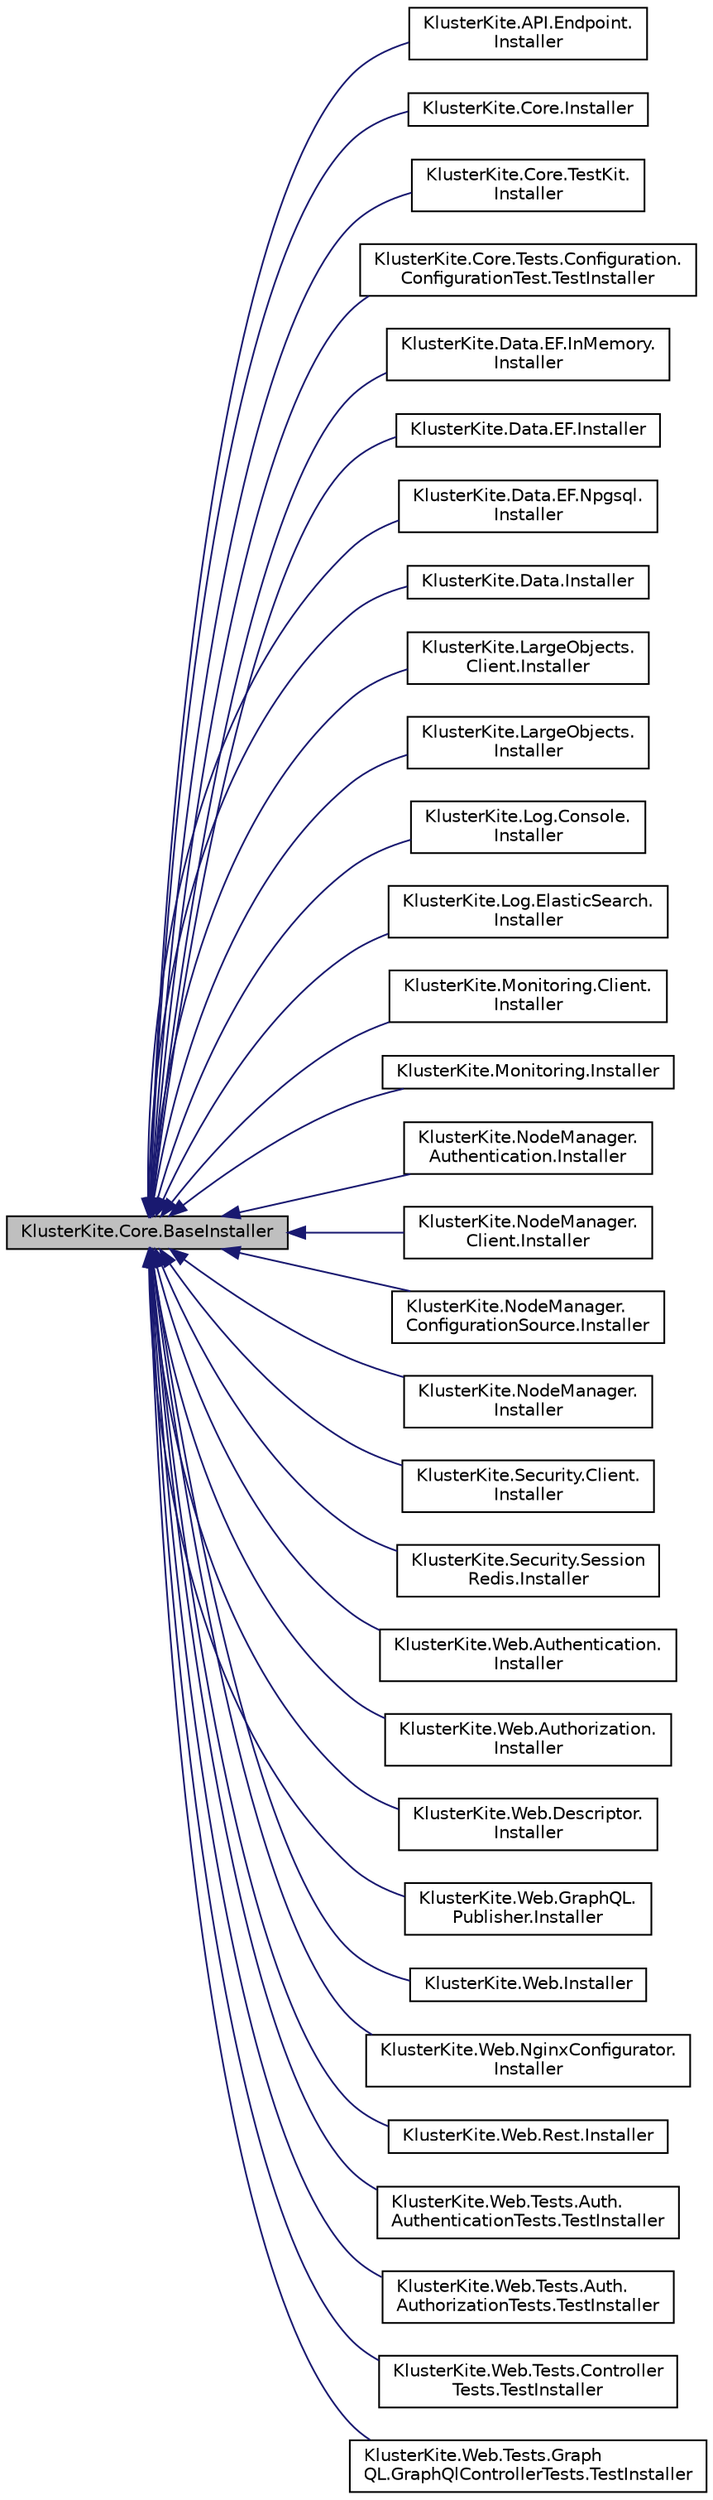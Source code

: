 digraph "KlusterKite.Core.BaseInstaller"
{
  edge [fontname="Helvetica",fontsize="10",labelfontname="Helvetica",labelfontsize="10"];
  node [fontname="Helvetica",fontsize="10",shape=record];
  rankdir="LR";
  Node0 [label="KlusterKite.Core.BaseInstaller",height=0.2,width=0.4,color="black", fillcolor="grey75", style="filled", fontcolor="black"];
  Node0 -> Node1 [dir="back",color="midnightblue",fontsize="10",style="solid",fontname="Helvetica"];
  Node1 [label="KlusterKite.API.Endpoint.\lInstaller",height=0.2,width=0.4,color="black", fillcolor="white", style="filled",URL="$class_kluster_kite_1_1_a_p_i_1_1_endpoint_1_1_installer.html",tooltip="Installing components from current library "];
  Node0 -> Node2 [dir="back",color="midnightblue",fontsize="10",style="solid",fontname="Helvetica"];
  Node2 [label="KlusterKite.Core.Installer",height=0.2,width=0.4,color="black", fillcolor="white", style="filled",URL="$class_kluster_kite_1_1_core_1_1_installer.html",tooltip="Installing components from current library "];
  Node0 -> Node3 [dir="back",color="midnightblue",fontsize="10",style="solid",fontname="Helvetica"];
  Node3 [label="KlusterKite.Core.TestKit.\lInstaller",height=0.2,width=0.4,color="black", fillcolor="white", style="filled",URL="$class_kluster_kite_1_1_core_1_1_test_kit_1_1_installer.html",tooltip="Installing components from current library "];
  Node0 -> Node4 [dir="back",color="midnightblue",fontsize="10",style="solid",fontname="Helvetica"];
  Node4 [label="KlusterKite.Core.Tests.Configuration.\lConfigurationTest.TestInstaller",height=0.2,width=0.4,color="black", fillcolor="white", style="filled",URL="$class_kluster_kite_1_1_core_1_1_tests_1_1_configuration_1_1_configuration_test_1_1_test_installer.html",tooltip="The test installer "];
  Node0 -> Node5 [dir="back",color="midnightblue",fontsize="10",style="solid",fontname="Helvetica"];
  Node5 [label="KlusterKite.Data.EF.InMemory.\lInstaller",height=0.2,width=0.4,color="black", fillcolor="white", style="filled",URL="$class_kluster_kite_1_1_data_1_1_e_f_1_1_in_memory_1_1_installer.html",tooltip="Installing components from current library "];
  Node0 -> Node6 [dir="back",color="midnightblue",fontsize="10",style="solid",fontname="Helvetica"];
  Node6 [label="KlusterKite.Data.EF.Installer",height=0.2,width=0.4,color="black", fillcolor="white", style="filled",URL="$class_kluster_kite_1_1_data_1_1_e_f_1_1_installer.html",tooltip="Installing components from current library "];
  Node0 -> Node7 [dir="back",color="midnightblue",fontsize="10",style="solid",fontname="Helvetica"];
  Node7 [label="KlusterKite.Data.EF.Npgsql.\lInstaller",height=0.2,width=0.4,color="black", fillcolor="white", style="filled",URL="$class_kluster_kite_1_1_data_1_1_e_f_1_1_npgsql_1_1_installer.html",tooltip="Installing components from current library "];
  Node0 -> Node8 [dir="back",color="midnightblue",fontsize="10",style="solid",fontname="Helvetica"];
  Node8 [label="KlusterKite.Data.Installer",height=0.2,width=0.4,color="black", fillcolor="white", style="filled",URL="$class_kluster_kite_1_1_data_1_1_installer.html",tooltip="Installing components from current library "];
  Node0 -> Node9 [dir="back",color="midnightblue",fontsize="10",style="solid",fontname="Helvetica"];
  Node9 [label="KlusterKite.LargeObjects.\lClient.Installer",height=0.2,width=0.4,color="black", fillcolor="white", style="filled",URL="$class_kluster_kite_1_1_large_objects_1_1_client_1_1_installer.html",tooltip="Installing components from current library "];
  Node0 -> Node10 [dir="back",color="midnightblue",fontsize="10",style="solid",fontname="Helvetica"];
  Node10 [label="KlusterKite.LargeObjects.\lInstaller",height=0.2,width=0.4,color="black", fillcolor="white", style="filled",URL="$class_kluster_kite_1_1_large_objects_1_1_installer.html",tooltip="Installing components from current library "];
  Node0 -> Node11 [dir="back",color="midnightblue",fontsize="10",style="solid",fontname="Helvetica"];
  Node11 [label="KlusterKite.Log.Console.\lInstaller",height=0.2,width=0.4,color="black", fillcolor="white", style="filled",URL="$class_kluster_kite_1_1_log_1_1_console_1_1_installer.html",tooltip="Installing components from current library "];
  Node0 -> Node12 [dir="back",color="midnightblue",fontsize="10",style="solid",fontname="Helvetica"];
  Node12 [label="KlusterKite.Log.ElasticSearch.\lInstaller",height=0.2,width=0.4,color="black", fillcolor="white", style="filled",URL="$class_kluster_kite_1_1_log_1_1_elastic_search_1_1_installer.html",tooltip="Installing components from current library "];
  Node0 -> Node13 [dir="back",color="midnightblue",fontsize="10",style="solid",fontname="Helvetica"];
  Node13 [label="KlusterKite.Monitoring.Client.\lInstaller",height=0.2,width=0.4,color="black", fillcolor="white", style="filled",URL="$class_kluster_kite_1_1_monitoring_1_1_client_1_1_installer.html",tooltip="Installing components from current library "];
  Node0 -> Node14 [dir="back",color="midnightblue",fontsize="10",style="solid",fontname="Helvetica"];
  Node14 [label="KlusterKite.Monitoring.Installer",height=0.2,width=0.4,color="black", fillcolor="white", style="filled",URL="$class_kluster_kite_1_1_monitoring_1_1_installer.html",tooltip="Installing components from current library "];
  Node0 -> Node15 [dir="back",color="midnightblue",fontsize="10",style="solid",fontname="Helvetica"];
  Node15 [label="KlusterKite.NodeManager.\lAuthentication.Installer",height=0.2,width=0.4,color="black", fillcolor="white", style="filled",URL="$class_kluster_kite_1_1_node_manager_1_1_authentication_1_1_installer.html",tooltip="Installing components from current library "];
  Node0 -> Node16 [dir="back",color="midnightblue",fontsize="10",style="solid",fontname="Helvetica"];
  Node16 [label="KlusterKite.NodeManager.\lClient.Installer",height=0.2,width=0.4,color="black", fillcolor="white", style="filled",URL="$class_kluster_kite_1_1_node_manager_1_1_client_1_1_installer.html",tooltip="Installing components from current library "];
  Node0 -> Node17 [dir="back",color="midnightblue",fontsize="10",style="solid",fontname="Helvetica"];
  Node17 [label="KlusterKite.NodeManager.\lConfigurationSource.Installer",height=0.2,width=0.4,color="black", fillcolor="white", style="filled",URL="$class_kluster_kite_1_1_node_manager_1_1_configuration_source_1_1_installer.html",tooltip="Installing components from current library "];
  Node0 -> Node18 [dir="back",color="midnightblue",fontsize="10",style="solid",fontname="Helvetica"];
  Node18 [label="KlusterKite.NodeManager.\lInstaller",height=0.2,width=0.4,color="black", fillcolor="white", style="filled",URL="$class_kluster_kite_1_1_node_manager_1_1_installer.html",tooltip="Installing components from current library "];
  Node0 -> Node19 [dir="back",color="midnightblue",fontsize="10",style="solid",fontname="Helvetica"];
  Node19 [label="KlusterKite.Security.Client.\lInstaller",height=0.2,width=0.4,color="black", fillcolor="white", style="filled",URL="$class_kluster_kite_1_1_security_1_1_client_1_1_installer.html",tooltip="Installing components from current library "];
  Node0 -> Node20 [dir="back",color="midnightblue",fontsize="10",style="solid",fontname="Helvetica"];
  Node20 [label="KlusterKite.Security.Session\lRedis.Installer",height=0.2,width=0.4,color="black", fillcolor="white", style="filled",URL="$class_kluster_kite_1_1_security_1_1_session_redis_1_1_installer.html",tooltip="Installing components from current library "];
  Node0 -> Node21 [dir="back",color="midnightblue",fontsize="10",style="solid",fontname="Helvetica"];
  Node21 [label="KlusterKite.Web.Authentication.\lInstaller",height=0.2,width=0.4,color="black", fillcolor="white", style="filled",URL="$class_kluster_kite_1_1_web_1_1_authentication_1_1_installer.html",tooltip="Installing components from current library "];
  Node0 -> Node22 [dir="back",color="midnightblue",fontsize="10",style="solid",fontname="Helvetica"];
  Node22 [label="KlusterKite.Web.Authorization.\lInstaller",height=0.2,width=0.4,color="black", fillcolor="white", style="filled",URL="$class_kluster_kite_1_1_web_1_1_authorization_1_1_installer.html",tooltip="Installing components from current library "];
  Node0 -> Node23 [dir="back",color="midnightblue",fontsize="10",style="solid",fontname="Helvetica"];
  Node23 [label="KlusterKite.Web.Descriptor.\lInstaller",height=0.2,width=0.4,color="black", fillcolor="white", style="filled",URL="$class_kluster_kite_1_1_web_1_1_descriptor_1_1_installer.html",tooltip="Installing components from current library "];
  Node0 -> Node24 [dir="back",color="midnightblue",fontsize="10",style="solid",fontname="Helvetica"];
  Node24 [label="KlusterKite.Web.GraphQL.\lPublisher.Installer",height=0.2,width=0.4,color="black", fillcolor="white", style="filled",URL="$class_kluster_kite_1_1_web_1_1_graph_q_l_1_1_publisher_1_1_installer.html",tooltip="Installing components from current library "];
  Node0 -> Node25 [dir="back",color="midnightblue",fontsize="10",style="solid",fontname="Helvetica"];
  Node25 [label="KlusterKite.Web.Installer",height=0.2,width=0.4,color="black", fillcolor="white", style="filled",URL="$class_kluster_kite_1_1_web_1_1_installer.html",tooltip="Installing components from current library "];
  Node0 -> Node26 [dir="back",color="midnightblue",fontsize="10",style="solid",fontname="Helvetica"];
  Node26 [label="KlusterKite.Web.NginxConfigurator.\lInstaller",height=0.2,width=0.4,color="black", fillcolor="white", style="filled",URL="$class_kluster_kite_1_1_web_1_1_nginx_configurator_1_1_installer.html",tooltip="Installing components from current library "];
  Node0 -> Node27 [dir="back",color="midnightblue",fontsize="10",style="solid",fontname="Helvetica"];
  Node27 [label="KlusterKite.Web.Rest.Installer",height=0.2,width=0.4,color="black", fillcolor="white", style="filled",URL="$class_kluster_kite_1_1_web_1_1_rest_1_1_installer.html",tooltip="Installing components from current library "];
  Node0 -> Node28 [dir="back",color="midnightblue",fontsize="10",style="solid",fontname="Helvetica"];
  Node28 [label="KlusterKite.Web.Tests.Auth.\lAuthenticationTests.TestInstaller",height=0.2,width=0.4,color="black", fillcolor="white", style="filled",URL="$class_kluster_kite_1_1_web_1_1_tests_1_1_auth_1_1_authentication_tests_1_1_test_installer.html",tooltip="The test installer to register components "];
  Node0 -> Node29 [dir="back",color="midnightblue",fontsize="10",style="solid",fontname="Helvetica"];
  Node29 [label="KlusterKite.Web.Tests.Auth.\lAuthorizationTests.TestInstaller",height=0.2,width=0.4,color="black", fillcolor="white", style="filled",URL="$class_kluster_kite_1_1_web_1_1_tests_1_1_auth_1_1_authorization_tests_1_1_test_installer.html",tooltip="The test installer to register components "];
  Node0 -> Node30 [dir="back",color="midnightblue",fontsize="10",style="solid",fontname="Helvetica"];
  Node30 [label="KlusterKite.Web.Tests.Controller\lTests.TestInstaller",height=0.2,width=0.4,color="black", fillcolor="white", style="filled",URL="$class_kluster_kite_1_1_web_1_1_tests_1_1_controller_tests_1_1_test_installer.html",tooltip="The test installer to register components "];
  Node0 -> Node31 [dir="back",color="midnightblue",fontsize="10",style="solid",fontname="Helvetica"];
  Node31 [label="KlusterKite.Web.Tests.Graph\lQL.GraphQlControllerTests.TestInstaller",height=0.2,width=0.4,color="black", fillcolor="white", style="filled",URL="$class_kluster_kite_1_1_web_1_1_tests_1_1_graph_q_l_1_1_graph_ql_controller_tests_1_1_test_installer.html",tooltip="The test installer to register components "];
}
